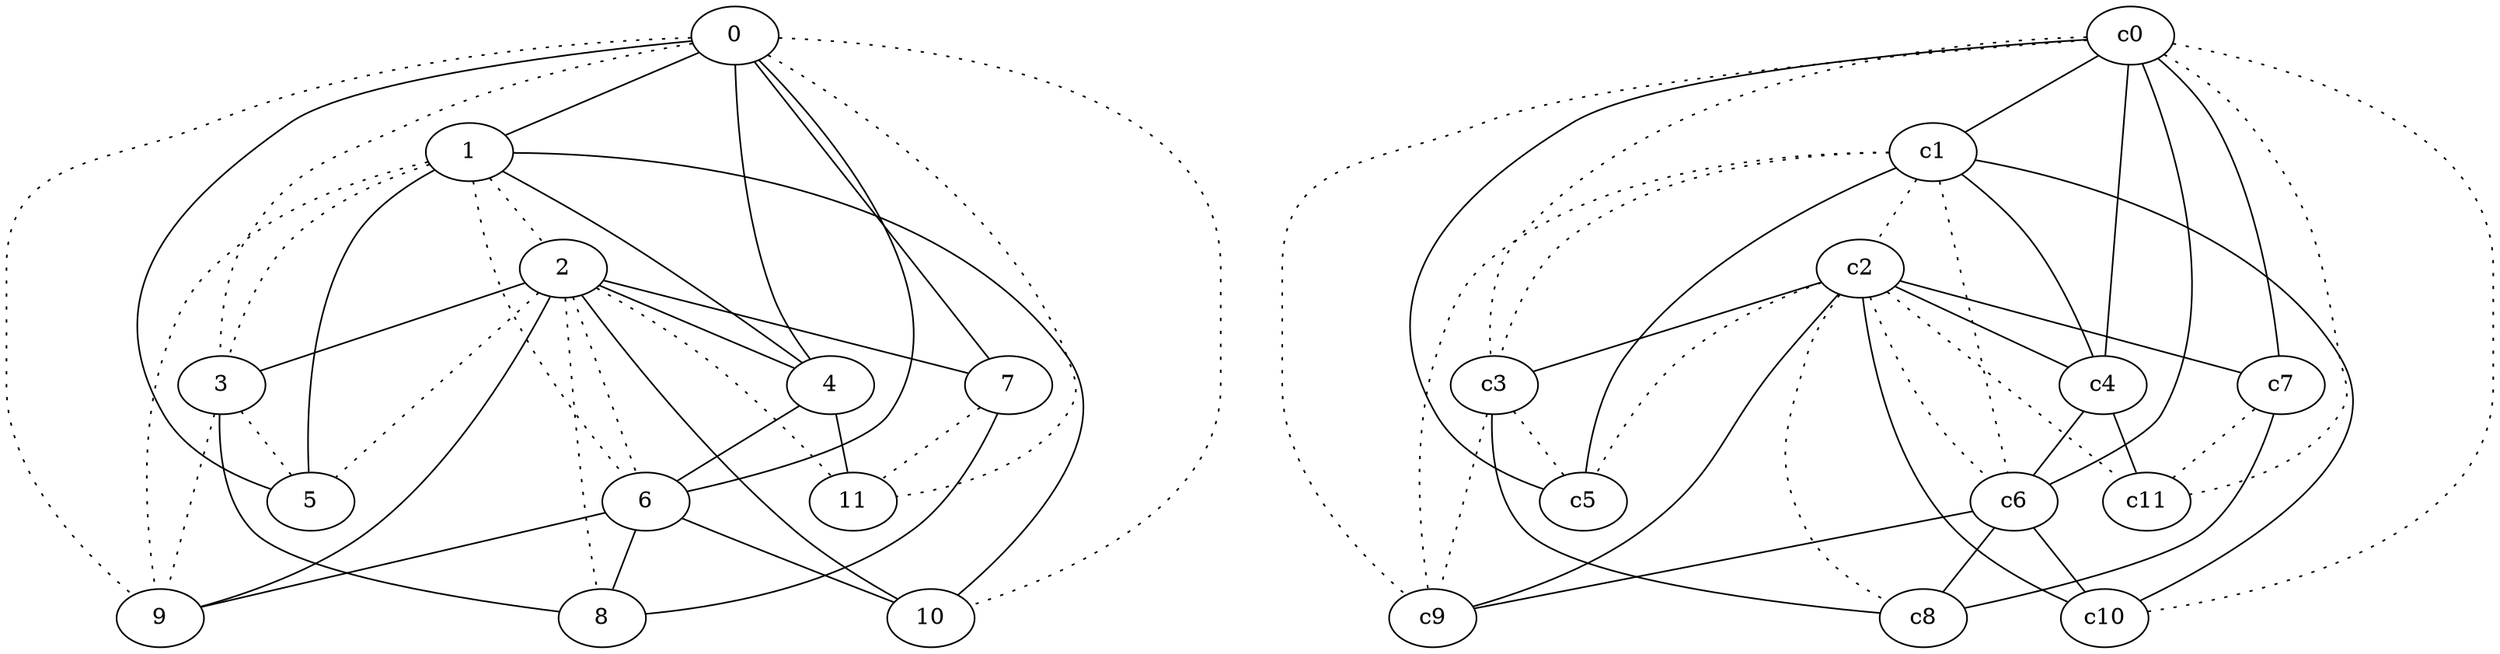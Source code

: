graph {
a0[label=0];
a1[label=1];
a2[label=2];
a3[label=3];
a4[label=4];
a5[label=5];
a6[label=6];
a7[label=7];
a8[label=8];
a9[label=9];
a10[label=10];
a11[label=11];
a0 -- a1;
a0 -- a3 [style=dotted];
a0 -- a4;
a0 -- a5;
a0 -- a6;
a0 -- a7;
a0 -- a9 [style=dotted];
a0 -- a10 [style=dotted];
a0 -- a11 [style=dotted];
a1 -- a2 [style=dotted];
a1 -- a3 [style=dotted];
a1 -- a4;
a1 -- a5;
a1 -- a6 [style=dotted];
a1 -- a9 [style=dotted];
a1 -- a10;
a2 -- a3;
a2 -- a4;
a2 -- a5 [style=dotted];
a2 -- a6 [style=dotted];
a2 -- a7;
a2 -- a8 [style=dotted];
a2 -- a9;
a2 -- a10;
a2 -- a11 [style=dotted];
a3 -- a5 [style=dotted];
a3 -- a8;
a3 -- a9 [style=dotted];
a4 -- a6;
a4 -- a11;
a6 -- a8;
a6 -- a9;
a6 -- a10;
a7 -- a8;
a7 -- a11 [style=dotted];
c0 -- c1;
c0 -- c3 [style=dotted];
c0 -- c4;
c0 -- c5;
c0 -- c6;
c0 -- c7;
c0 -- c9 [style=dotted];
c0 -- c10 [style=dotted];
c0 -- c11 [style=dotted];
c1 -- c2 [style=dotted];
c1 -- c3 [style=dotted];
c1 -- c4;
c1 -- c5;
c1 -- c6 [style=dotted];
c1 -- c9 [style=dotted];
c1 -- c10;
c2 -- c3;
c2 -- c4;
c2 -- c5 [style=dotted];
c2 -- c6 [style=dotted];
c2 -- c7;
c2 -- c8 [style=dotted];
c2 -- c9;
c2 -- c10;
c2 -- c11 [style=dotted];
c3 -- c5 [style=dotted];
c3 -- c8;
c3 -- c9 [style=dotted];
c4 -- c6;
c4 -- c11;
c6 -- c8;
c6 -- c9;
c6 -- c10;
c7 -- c8;
c7 -- c11 [style=dotted];
}

